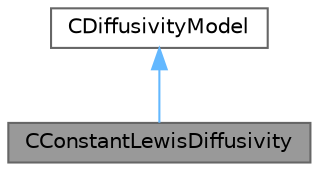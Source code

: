 digraph "CConstantLewisDiffusivity"
{
 // LATEX_PDF_SIZE
  bgcolor="transparent";
  edge [fontname=Helvetica,fontsize=10,labelfontname=Helvetica,labelfontsize=10];
  node [fontname=Helvetica,fontsize=10,shape=box,height=0.2,width=0.4];
  Node1 [id="Node000001",label="CConstantLewisDiffusivity",height=0.2,width=0.4,color="gray40", fillcolor="grey60", style="filled", fontcolor="black",tooltip="Defines a Constant Lewis mass diffusivity model for species equations."];
  Node2 -> Node1 [id="edge1_Node000001_Node000002",dir="back",color="steelblue1",style="solid",tooltip=" "];
  Node2 [id="Node000002",label="CDiffusivityModel",height=0.2,width=0.4,color="gray40", fillcolor="white", style="filled",URL="$classCDiffusivityModel.html",tooltip="Defines a mass diffusivity model for species equations based on Schmidt number."];
}
